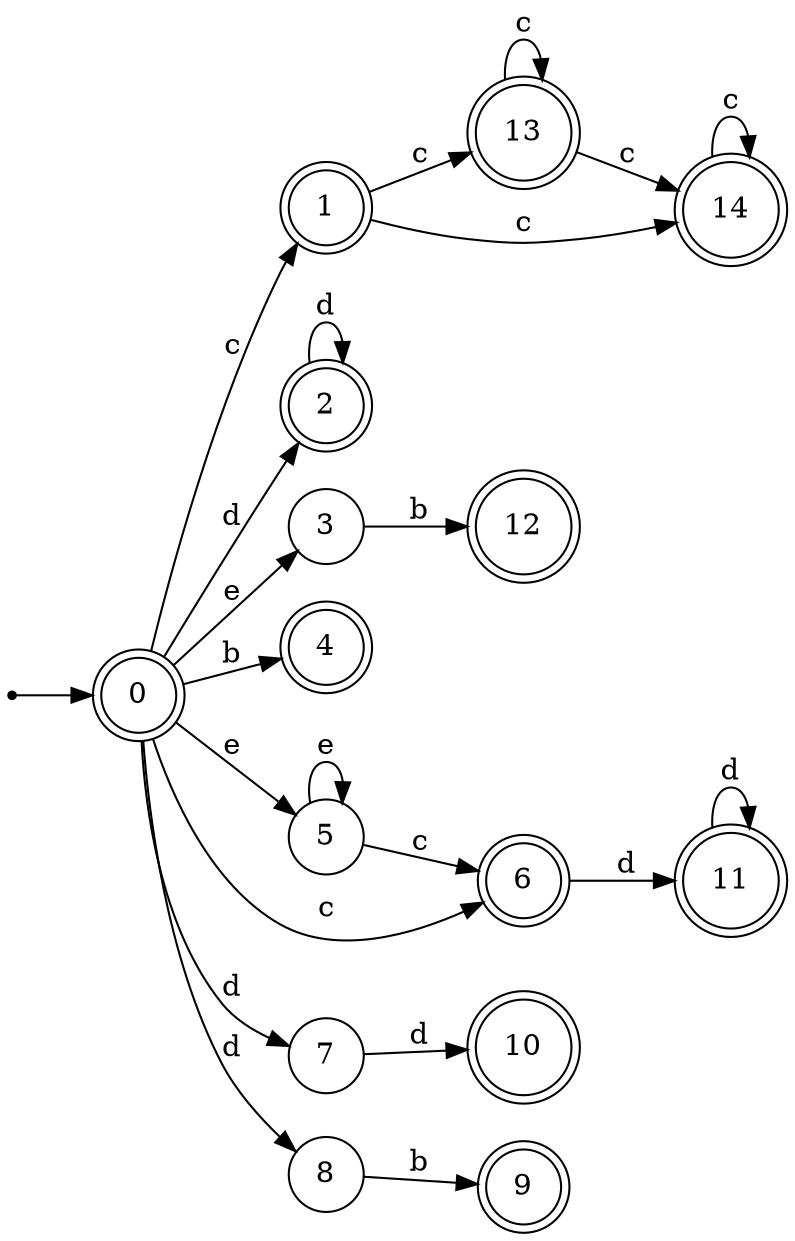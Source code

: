 digraph finite_state_machine {
rankdir=LR;
size="20,20";
node [shape = point]; "dummy0"
node [shape = doublecircle]; "0";"dummy0" -> "0";
node [shape = doublecircle]; "1";node [shape = doublecircle]; "2";node [shape = circle]; "3";
node [shape = doublecircle]; "4";node [shape = circle]; "5";
node [shape = doublecircle]; "6";node [shape = circle]; "7";
node [shape = circle]; "8";
node [shape = doublecircle]; "9";node [shape = doublecircle]; "10";node [shape = doublecircle]; "11";node [shape = doublecircle]; "12";node [shape = doublecircle]; "13";node [shape = doublecircle]; "14";"0" -> "1" [label = "c"];
 "0" -> "6" [label = "c"];
 "0" -> "8" [label = "d"];
 "0" -> "2" [label = "d"];
 "0" -> "7" [label = "d"];
 "0" -> "3" [label = "e"];
 "0" -> "5" [label = "e"];
 "0" -> "4" [label = "b"];
 "8" -> "9" [label = "b"];
 "7" -> "10" [label = "d"];
 "6" -> "11" [label = "d"];
 "11" -> "11" [label = "d"];
 "5" -> "5" [label = "e"];
 "5" -> "6" [label = "c"];
 "3" -> "12" [label = "b"];
 "2" -> "2" [label = "d"];
 "1" -> "13" [label = "c"];
 "1" -> "14" [label = "c"];
 "14" -> "14" [label = "c"];
 "13" -> "13" [label = "c"];
 "13" -> "14" [label = "c"];
 }
